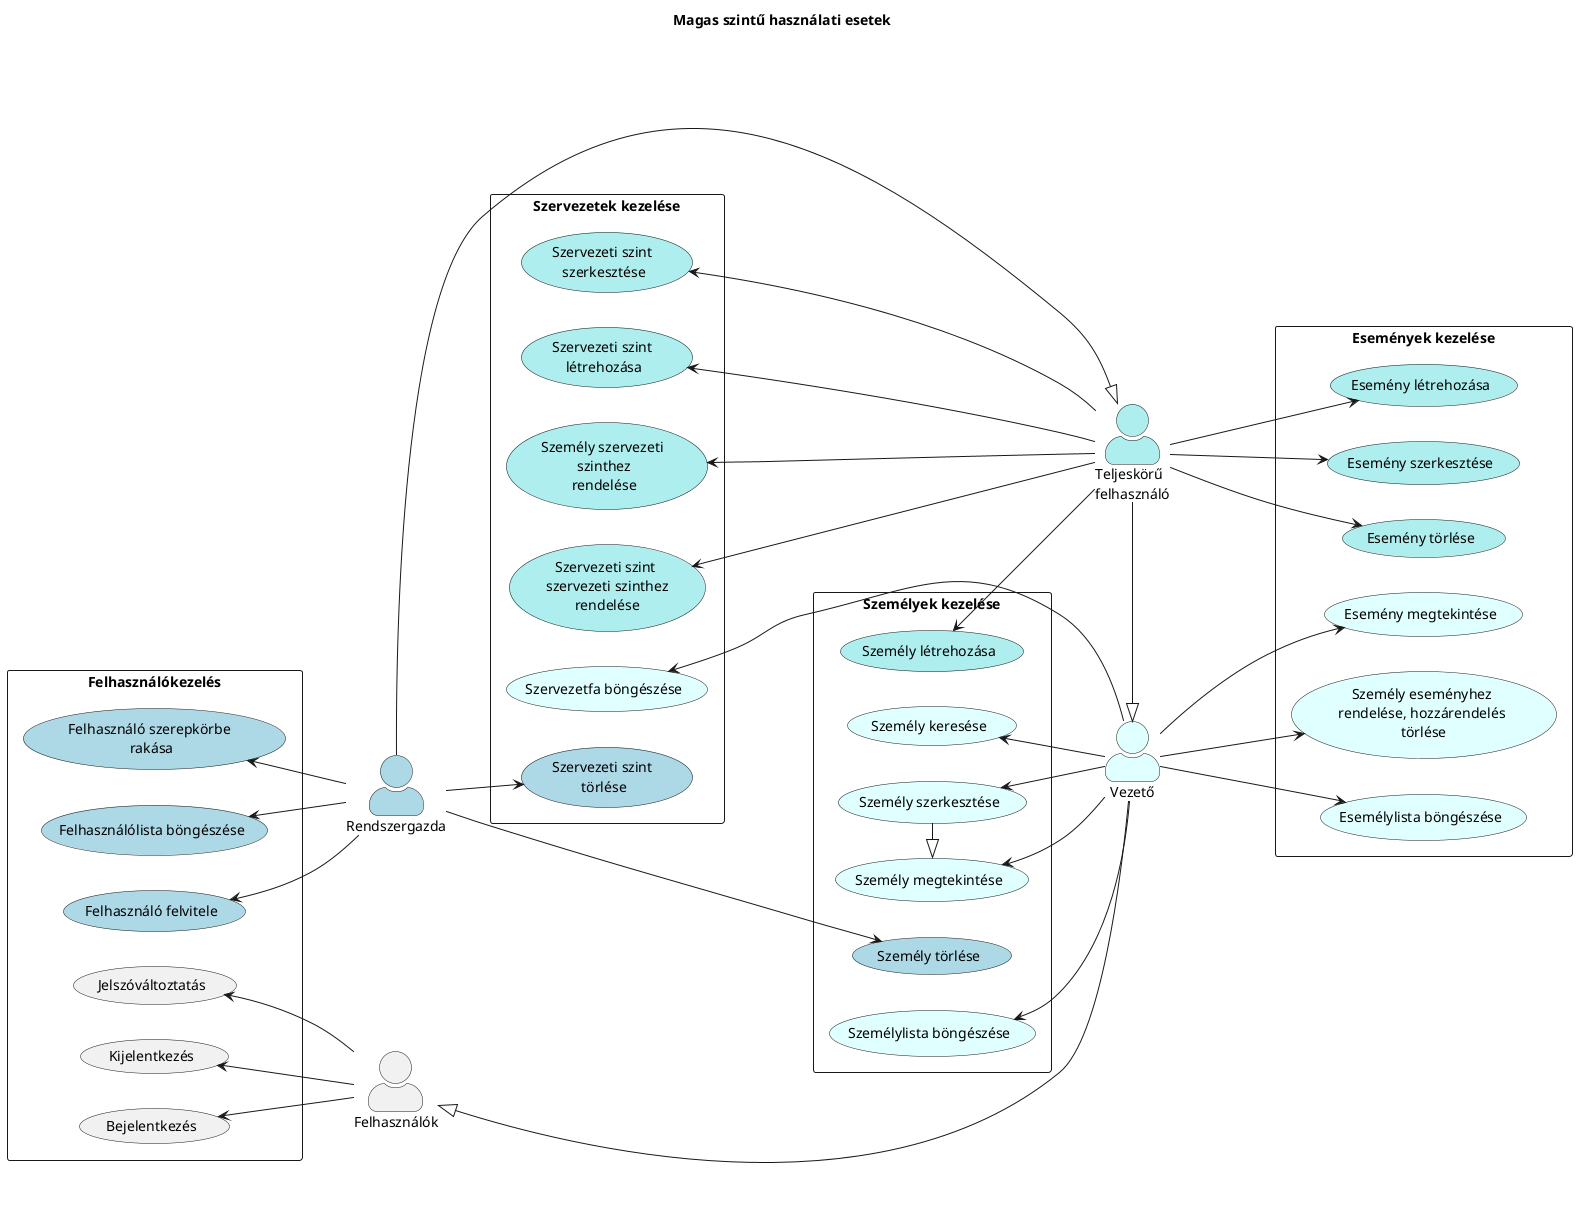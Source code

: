 @startuml

title Magas szintű használati esetek

skinparam actorStyle awesome
left to right direction

"Teljeskörű \nfelhasználó" as SuperUser #PaleTurquoise
"Vezető" as User #LightCyan
"Felhasználók" as Users
"Rendszergazda" as Admin #LightBlue

rectangle "Szervezetek kezelése" {
    (Szervezeti szint \nlétrehozása) as CreateOrg #PaleTurquoise
    (Szervezeti szint \nszervezeti szinthez\nrendelése) as LinkOrg #PaleTurquoise
    (Szervezetfa böngészése) as BrowseHierarchy #LightCyan
    (Szervezeti szint \nszerkesztése) as EditOrg #PaleTurquoise
    (Szervezeti szint \ntörlése) as DeleteOrg #LightBlue
    (Személy szervezeti \n szinthez \nrendelése) as AssignPerson #PaleTurquoise
}
rectangle "Személyek kezelése" {
    (Személy létrehozása) as CreatePerson #PaleTurquoise
    (Személylista böngészése) as BrowsePeople #LightCyan
    (Személy keresése) as SearchPerson #LightCyan
    (Személy szerkesztése) as EditPerson #LightCyan
    (Személy megtekintése) as DisplayPerson #LightCyan
    (Személy törlése) as DeletePerson #LightBlue
'    (Személy személyhez \nrendelése) as LinkPerson #LightCyan
}
rectangle "Események kezelése" {
    (Esemény létrehozása) as CreateEvent #PaleTurquoise
    (Esemény szerkesztése) as EditEvent #PaleTurquoise
    (Esemény törlése) as DeleteEvent #PaleTurquoise
    (Esemény megtekintése) as DisplayEvent #LightCyan
    (Személy eseményhez \nrendelése, hozzárendelés \ntörlése) as AssignPersonEvent #LightCyan
    (Esemélylista böngészése) as BrowseEvents #LightCyan
}
rectangle "Felhasználókezelés" {
    (Bejelentkezés) as Login
    (Kijelentkezés) as Logout
    (Jelszóváltoztatás) as ChangePassword
    (Felhasználó felvitele) as AddUser #LightBlue
    (Felhasználólista böngészése) as BrowseUsers #LightBlue
    (Felhasználó szerepkörbe \nrakása) as AssignUser #LightBlue
}



EditPerson -left-|> DisplayPerson
'CreatePerson -up-|> DisplayPerson

Admin ----|> SuperUser
SuperUser -right-|> User
User -left-|> Users

Users -up-> Login
Users -up-> Logout
Users -up-> ChangePassword

' User ***************
User -left-> BrowsePeople
User -left-> DisplayPerson
User -left-> EditPerson
'User -left-> LinkPerson
User -left-> SearchPerson

User ---up-> BrowseHierarchy

User ---> DisplayEvent
User ---> AssignPersonEvent
User ---> BrowseEvents



' SuperUser ************
SuperUser -up-> CreatePerson
SuperUser -up-> AssignPerson

SuperUser ---up-> CreateOrg
SuperUser ---up-> EditOrg
SuperUser ---up-> LinkOrg

SuperUser ---> DeleteEvent
SuperUser ---> CreateEvent
SuperUser ---> EditEvent



' Admin ************
Admin -> DeletePerson

Admin --> DeleteOrg

Admin -up-> AddUser
Admin -up-> BrowseUsers
Admin -up-> AssignUser



@enduml